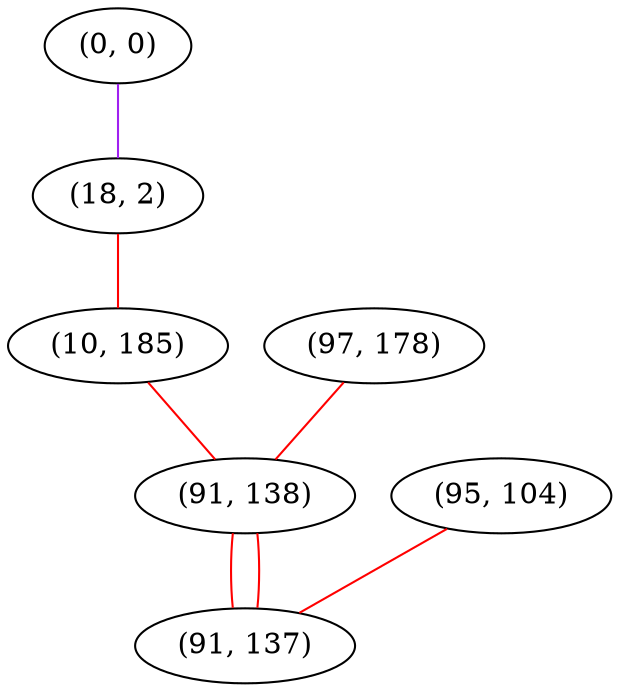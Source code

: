 graph "" {
"(0, 0)";
"(95, 104)";
"(18, 2)";
"(10, 185)";
"(97, 178)";
"(91, 138)";
"(91, 137)";
"(0, 0)" -- "(18, 2)"  [color=purple, key=0, weight=4];
"(95, 104)" -- "(91, 137)"  [color=red, key=0, weight=1];
"(18, 2)" -- "(10, 185)"  [color=red, key=0, weight=1];
"(10, 185)" -- "(91, 138)"  [color=red, key=0, weight=1];
"(97, 178)" -- "(91, 138)"  [color=red, key=0, weight=1];
"(91, 138)" -- "(91, 137)"  [color=red, key=0, weight=1];
"(91, 138)" -- "(91, 137)"  [color=red, key=1, weight=1];
}
